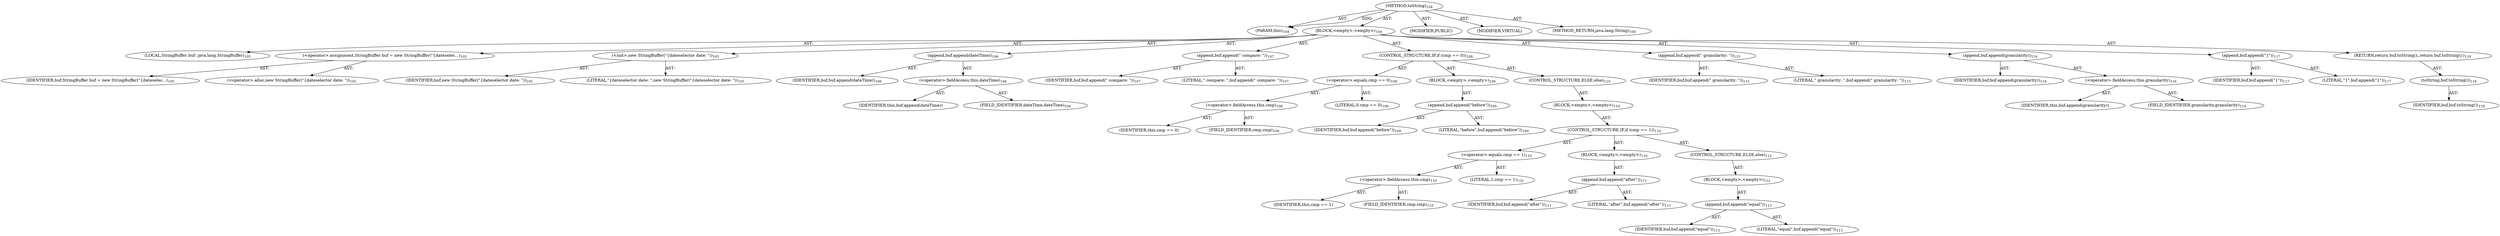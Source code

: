 digraph "toString" {  
"111669149697" [label = <(METHOD,toString)<SUB>104</SUB>> ]
"115964117001" [label = <(PARAM,this)<SUB>104</SUB>> ]
"25769803778" [label = <(BLOCK,&lt;empty&gt;,&lt;empty&gt;)<SUB>104</SUB>> ]
"94489280512" [label = <(LOCAL,StringBuffer buf: java.lang.StringBuffer)<SUB>105</SUB>> ]
"30064771086" [label = <(&lt;operator&gt;.assignment,StringBuffer buf = new StringBuffer(&quot;{dateselec...)<SUB>105</SUB>> ]
"68719476762" [label = <(IDENTIFIER,buf,StringBuffer buf = new StringBuffer(&quot;{dateselec...)<SUB>105</SUB>> ]
"30064771087" [label = <(&lt;operator&gt;.alloc,new StringBuffer(&quot;{dateselector date: &quot;))<SUB>105</SUB>> ]
"30064771088" [label = <(&lt;init&gt;,new StringBuffer(&quot;{dateselector date: &quot;))<SUB>105</SUB>> ]
"68719476763" [label = <(IDENTIFIER,buf,new StringBuffer(&quot;{dateselector date: &quot;))<SUB>105</SUB>> ]
"90194313223" [label = <(LITERAL,&quot;{dateselector date: &quot;,new StringBuffer(&quot;{dateselector date: &quot;))<SUB>105</SUB>> ]
"30064771089" [label = <(append,buf.append(dateTime))<SUB>106</SUB>> ]
"68719476764" [label = <(IDENTIFIER,buf,buf.append(dateTime))<SUB>106</SUB>> ]
"30064771090" [label = <(&lt;operator&gt;.fieldAccess,this.dateTime)<SUB>106</SUB>> ]
"68719476765" [label = <(IDENTIFIER,this,buf.append(dateTime))> ]
"55834574854" [label = <(FIELD_IDENTIFIER,dateTime,dateTime)<SUB>106</SUB>> ]
"30064771091" [label = <(append,buf.append(&quot; compare: &quot;))<SUB>107</SUB>> ]
"68719476766" [label = <(IDENTIFIER,buf,buf.append(&quot; compare: &quot;))<SUB>107</SUB>> ]
"90194313224" [label = <(LITERAL,&quot; compare: &quot;,buf.append(&quot; compare: &quot;))<SUB>107</SUB>> ]
"47244640257" [label = <(CONTROL_STRUCTURE,IF,if (cmp == 0))<SUB>108</SUB>> ]
"30064771092" [label = <(&lt;operator&gt;.equals,cmp == 0)<SUB>108</SUB>> ]
"30064771093" [label = <(&lt;operator&gt;.fieldAccess,this.cmp)<SUB>108</SUB>> ]
"68719476767" [label = <(IDENTIFIER,this,cmp == 0)> ]
"55834574855" [label = <(FIELD_IDENTIFIER,cmp,cmp)<SUB>108</SUB>> ]
"90194313225" [label = <(LITERAL,0,cmp == 0)<SUB>108</SUB>> ]
"25769803779" [label = <(BLOCK,&lt;empty&gt;,&lt;empty&gt;)<SUB>108</SUB>> ]
"30064771094" [label = <(append,buf.append(&quot;before&quot;))<SUB>109</SUB>> ]
"68719476768" [label = <(IDENTIFIER,buf,buf.append(&quot;before&quot;))<SUB>109</SUB>> ]
"90194313226" [label = <(LITERAL,&quot;before&quot;,buf.append(&quot;before&quot;))<SUB>109</SUB>> ]
"47244640258" [label = <(CONTROL_STRUCTURE,ELSE,else)<SUB>110</SUB>> ]
"25769803780" [label = <(BLOCK,&lt;empty&gt;,&lt;empty&gt;)<SUB>110</SUB>> ]
"47244640259" [label = <(CONTROL_STRUCTURE,IF,if (cmp == 1))<SUB>110</SUB>> ]
"30064771095" [label = <(&lt;operator&gt;.equals,cmp == 1)<SUB>110</SUB>> ]
"30064771096" [label = <(&lt;operator&gt;.fieldAccess,this.cmp)<SUB>110</SUB>> ]
"68719476769" [label = <(IDENTIFIER,this,cmp == 1)> ]
"55834574856" [label = <(FIELD_IDENTIFIER,cmp,cmp)<SUB>110</SUB>> ]
"90194313227" [label = <(LITERAL,1,cmp == 1)<SUB>110</SUB>> ]
"25769803781" [label = <(BLOCK,&lt;empty&gt;,&lt;empty&gt;)<SUB>110</SUB>> ]
"30064771097" [label = <(append,buf.append(&quot;after&quot;))<SUB>111</SUB>> ]
"68719476770" [label = <(IDENTIFIER,buf,buf.append(&quot;after&quot;))<SUB>111</SUB>> ]
"90194313228" [label = <(LITERAL,&quot;after&quot;,buf.append(&quot;after&quot;))<SUB>111</SUB>> ]
"47244640260" [label = <(CONTROL_STRUCTURE,ELSE,else)<SUB>112</SUB>> ]
"25769803782" [label = <(BLOCK,&lt;empty&gt;,&lt;empty&gt;)<SUB>112</SUB>> ]
"30064771098" [label = <(append,buf.append(&quot;equal&quot;))<SUB>113</SUB>> ]
"68719476771" [label = <(IDENTIFIER,buf,buf.append(&quot;equal&quot;))<SUB>113</SUB>> ]
"90194313229" [label = <(LITERAL,&quot;equal&quot;,buf.append(&quot;equal&quot;))<SUB>113</SUB>> ]
"30064771099" [label = <(append,buf.append(&quot; granularity: &quot;))<SUB>115</SUB>> ]
"68719476772" [label = <(IDENTIFIER,buf,buf.append(&quot; granularity: &quot;))<SUB>115</SUB>> ]
"90194313230" [label = <(LITERAL,&quot; granularity: &quot;,buf.append(&quot; granularity: &quot;))<SUB>115</SUB>> ]
"30064771100" [label = <(append,buf.append(granularity))<SUB>116</SUB>> ]
"68719476773" [label = <(IDENTIFIER,buf,buf.append(granularity))<SUB>116</SUB>> ]
"30064771101" [label = <(&lt;operator&gt;.fieldAccess,this.granularity)<SUB>116</SUB>> ]
"68719476774" [label = <(IDENTIFIER,this,buf.append(granularity))> ]
"55834574857" [label = <(FIELD_IDENTIFIER,granularity,granularity)<SUB>116</SUB>> ]
"30064771102" [label = <(append,buf.append(&quot;}&quot;))<SUB>117</SUB>> ]
"68719476775" [label = <(IDENTIFIER,buf,buf.append(&quot;}&quot;))<SUB>117</SUB>> ]
"90194313231" [label = <(LITERAL,&quot;}&quot;,buf.append(&quot;}&quot;))<SUB>117</SUB>> ]
"146028888064" [label = <(RETURN,return buf.toString();,return buf.toString();)<SUB>118</SUB>> ]
"30064771103" [label = <(toString,buf.toString())<SUB>118</SUB>> ]
"68719476776" [label = <(IDENTIFIER,buf,buf.toString())<SUB>118</SUB>> ]
"133143986193" [label = <(MODIFIER,PUBLIC)> ]
"133143986194" [label = <(MODIFIER,VIRTUAL)> ]
"128849018881" [label = <(METHOD_RETURN,java.lang.String)<SUB>104</SUB>> ]
  "111669149697" -> "115964117001"  [ label = "AST: "] 
  "111669149697" -> "25769803778"  [ label = "AST: "] 
  "111669149697" -> "133143986193"  [ label = "AST: "] 
  "111669149697" -> "133143986194"  [ label = "AST: "] 
  "111669149697" -> "128849018881"  [ label = "AST: "] 
  "25769803778" -> "94489280512"  [ label = "AST: "] 
  "25769803778" -> "30064771086"  [ label = "AST: "] 
  "25769803778" -> "30064771088"  [ label = "AST: "] 
  "25769803778" -> "30064771089"  [ label = "AST: "] 
  "25769803778" -> "30064771091"  [ label = "AST: "] 
  "25769803778" -> "47244640257"  [ label = "AST: "] 
  "25769803778" -> "30064771099"  [ label = "AST: "] 
  "25769803778" -> "30064771100"  [ label = "AST: "] 
  "25769803778" -> "30064771102"  [ label = "AST: "] 
  "25769803778" -> "146028888064"  [ label = "AST: "] 
  "30064771086" -> "68719476762"  [ label = "AST: "] 
  "30064771086" -> "30064771087"  [ label = "AST: "] 
  "30064771088" -> "68719476763"  [ label = "AST: "] 
  "30064771088" -> "90194313223"  [ label = "AST: "] 
  "30064771089" -> "68719476764"  [ label = "AST: "] 
  "30064771089" -> "30064771090"  [ label = "AST: "] 
  "30064771090" -> "68719476765"  [ label = "AST: "] 
  "30064771090" -> "55834574854"  [ label = "AST: "] 
  "30064771091" -> "68719476766"  [ label = "AST: "] 
  "30064771091" -> "90194313224"  [ label = "AST: "] 
  "47244640257" -> "30064771092"  [ label = "AST: "] 
  "47244640257" -> "25769803779"  [ label = "AST: "] 
  "47244640257" -> "47244640258"  [ label = "AST: "] 
  "30064771092" -> "30064771093"  [ label = "AST: "] 
  "30064771092" -> "90194313225"  [ label = "AST: "] 
  "30064771093" -> "68719476767"  [ label = "AST: "] 
  "30064771093" -> "55834574855"  [ label = "AST: "] 
  "25769803779" -> "30064771094"  [ label = "AST: "] 
  "30064771094" -> "68719476768"  [ label = "AST: "] 
  "30064771094" -> "90194313226"  [ label = "AST: "] 
  "47244640258" -> "25769803780"  [ label = "AST: "] 
  "25769803780" -> "47244640259"  [ label = "AST: "] 
  "47244640259" -> "30064771095"  [ label = "AST: "] 
  "47244640259" -> "25769803781"  [ label = "AST: "] 
  "47244640259" -> "47244640260"  [ label = "AST: "] 
  "30064771095" -> "30064771096"  [ label = "AST: "] 
  "30064771095" -> "90194313227"  [ label = "AST: "] 
  "30064771096" -> "68719476769"  [ label = "AST: "] 
  "30064771096" -> "55834574856"  [ label = "AST: "] 
  "25769803781" -> "30064771097"  [ label = "AST: "] 
  "30064771097" -> "68719476770"  [ label = "AST: "] 
  "30064771097" -> "90194313228"  [ label = "AST: "] 
  "47244640260" -> "25769803782"  [ label = "AST: "] 
  "25769803782" -> "30064771098"  [ label = "AST: "] 
  "30064771098" -> "68719476771"  [ label = "AST: "] 
  "30064771098" -> "90194313229"  [ label = "AST: "] 
  "30064771099" -> "68719476772"  [ label = "AST: "] 
  "30064771099" -> "90194313230"  [ label = "AST: "] 
  "30064771100" -> "68719476773"  [ label = "AST: "] 
  "30064771100" -> "30064771101"  [ label = "AST: "] 
  "30064771101" -> "68719476774"  [ label = "AST: "] 
  "30064771101" -> "55834574857"  [ label = "AST: "] 
  "30064771102" -> "68719476775"  [ label = "AST: "] 
  "30064771102" -> "90194313231"  [ label = "AST: "] 
  "146028888064" -> "30064771103"  [ label = "AST: "] 
  "30064771103" -> "68719476776"  [ label = "AST: "] 
  "111669149697" -> "115964117001"  [ label = "DDG: "] 
}
